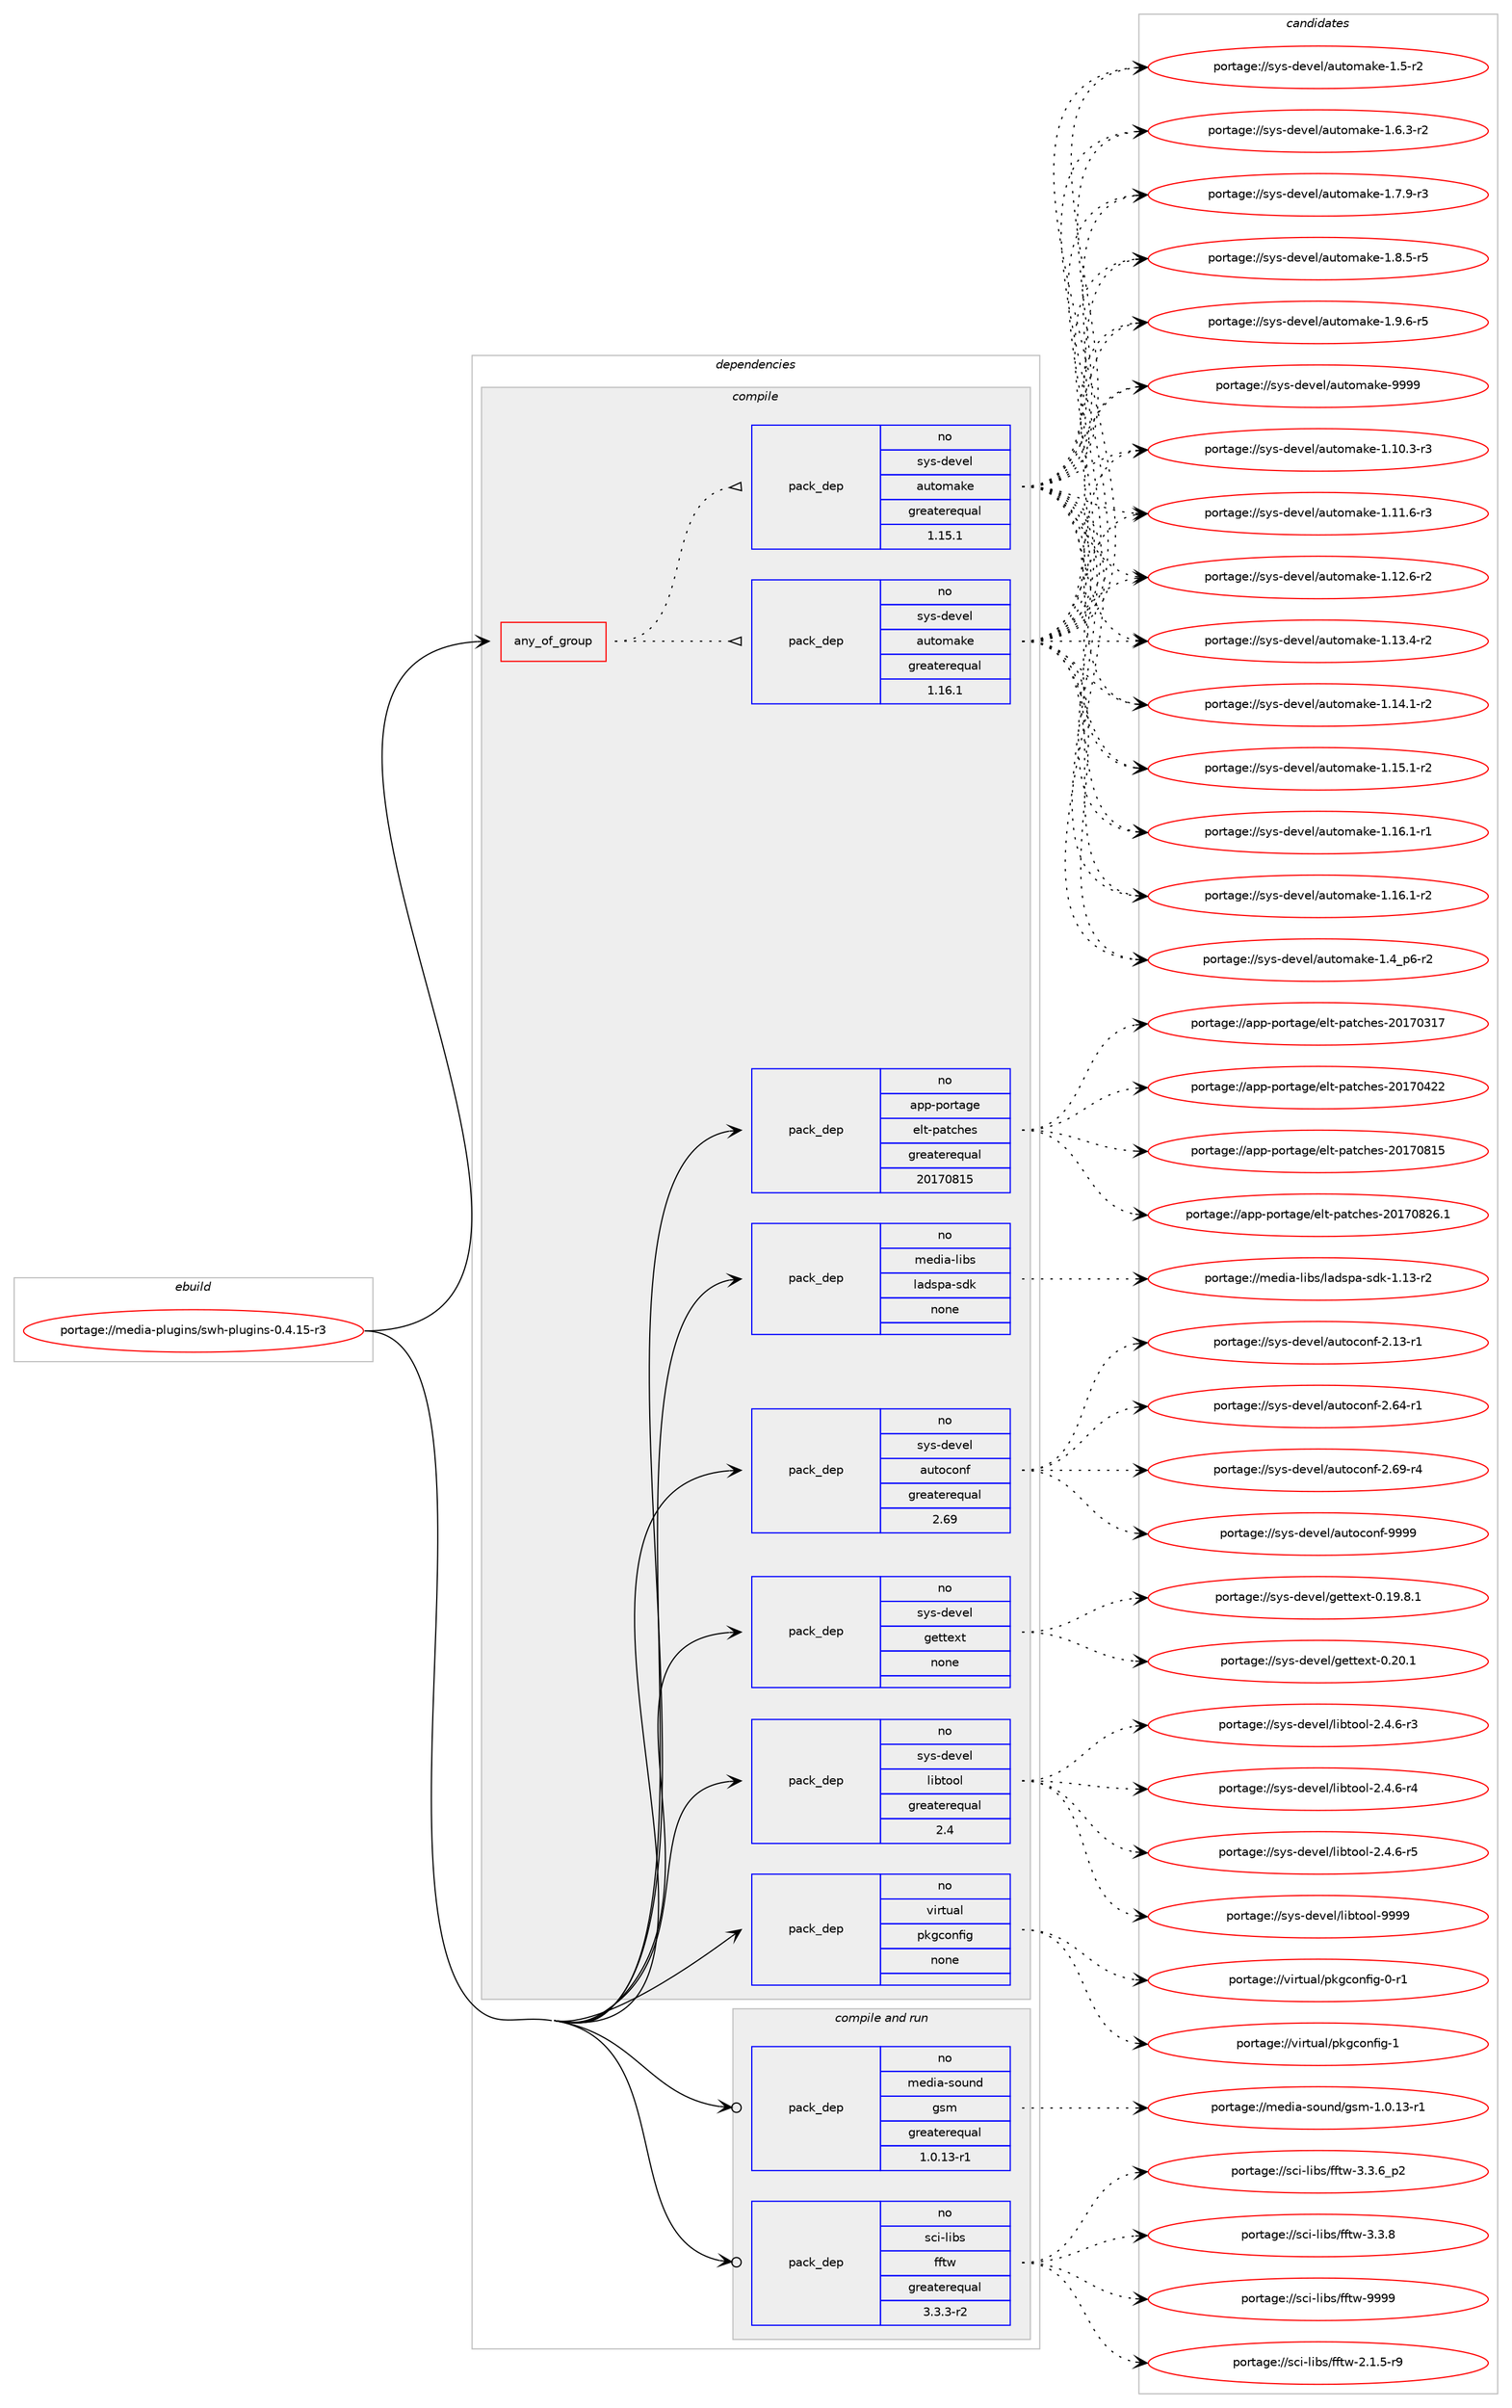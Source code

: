 digraph prolog {

# *************
# Graph options
# *************

newrank=true;
concentrate=true;
compound=true;
graph [rankdir=LR,fontname=Helvetica,fontsize=10,ranksep=1.5];#, ranksep=2.5, nodesep=0.2];
edge  [arrowhead=vee];
node  [fontname=Helvetica,fontsize=10];

# **********
# The ebuild
# **********

subgraph cluster_leftcol {
color=gray;
rank=same;
label=<<i>ebuild</i>>;
id [label="portage://media-plugins/swh-plugins-0.4.15-r3", color=red, width=4, href="../media-plugins/swh-plugins-0.4.15-r3.svg"];
}

# ****************
# The dependencies
# ****************

subgraph cluster_midcol {
color=gray;
label=<<i>dependencies</i>>;
subgraph cluster_compile {
fillcolor="#eeeeee";
style=filled;
label=<<i>compile</i>>;
subgraph any5238 {
dependency327790 [label=<<TABLE BORDER="0" CELLBORDER="1" CELLSPACING="0" CELLPADDING="4"><TR><TD CELLPADDING="10">any_of_group</TD></TR></TABLE>>, shape=none, color=red];subgraph pack240778 {
dependency327791 [label=<<TABLE BORDER="0" CELLBORDER="1" CELLSPACING="0" CELLPADDING="4" WIDTH="220"><TR><TD ROWSPAN="6" CELLPADDING="30">pack_dep</TD></TR><TR><TD WIDTH="110">no</TD></TR><TR><TD>sys-devel</TD></TR><TR><TD>automake</TD></TR><TR><TD>greaterequal</TD></TR><TR><TD>1.16.1</TD></TR></TABLE>>, shape=none, color=blue];
}
dependency327790:e -> dependency327791:w [weight=20,style="dotted",arrowhead="oinv"];
subgraph pack240779 {
dependency327792 [label=<<TABLE BORDER="0" CELLBORDER="1" CELLSPACING="0" CELLPADDING="4" WIDTH="220"><TR><TD ROWSPAN="6" CELLPADDING="30">pack_dep</TD></TR><TR><TD WIDTH="110">no</TD></TR><TR><TD>sys-devel</TD></TR><TR><TD>automake</TD></TR><TR><TD>greaterequal</TD></TR><TR><TD>1.15.1</TD></TR></TABLE>>, shape=none, color=blue];
}
dependency327790:e -> dependency327792:w [weight=20,style="dotted",arrowhead="oinv"];
}
id:e -> dependency327790:w [weight=20,style="solid",arrowhead="vee"];
subgraph pack240780 {
dependency327793 [label=<<TABLE BORDER="0" CELLBORDER="1" CELLSPACING="0" CELLPADDING="4" WIDTH="220"><TR><TD ROWSPAN="6" CELLPADDING="30">pack_dep</TD></TR><TR><TD WIDTH="110">no</TD></TR><TR><TD>app-portage</TD></TR><TR><TD>elt-patches</TD></TR><TR><TD>greaterequal</TD></TR><TR><TD>20170815</TD></TR></TABLE>>, shape=none, color=blue];
}
id:e -> dependency327793:w [weight=20,style="solid",arrowhead="vee"];
subgraph pack240781 {
dependency327794 [label=<<TABLE BORDER="0" CELLBORDER="1" CELLSPACING="0" CELLPADDING="4" WIDTH="220"><TR><TD ROWSPAN="6" CELLPADDING="30">pack_dep</TD></TR><TR><TD WIDTH="110">no</TD></TR><TR><TD>media-libs</TD></TR><TR><TD>ladspa-sdk</TD></TR><TR><TD>none</TD></TR><TR><TD></TD></TR></TABLE>>, shape=none, color=blue];
}
id:e -> dependency327794:w [weight=20,style="solid",arrowhead="vee"];
subgraph pack240782 {
dependency327795 [label=<<TABLE BORDER="0" CELLBORDER="1" CELLSPACING="0" CELLPADDING="4" WIDTH="220"><TR><TD ROWSPAN="6" CELLPADDING="30">pack_dep</TD></TR><TR><TD WIDTH="110">no</TD></TR><TR><TD>sys-devel</TD></TR><TR><TD>autoconf</TD></TR><TR><TD>greaterequal</TD></TR><TR><TD>2.69</TD></TR></TABLE>>, shape=none, color=blue];
}
id:e -> dependency327795:w [weight=20,style="solid",arrowhead="vee"];
subgraph pack240783 {
dependency327796 [label=<<TABLE BORDER="0" CELLBORDER="1" CELLSPACING="0" CELLPADDING="4" WIDTH="220"><TR><TD ROWSPAN="6" CELLPADDING="30">pack_dep</TD></TR><TR><TD WIDTH="110">no</TD></TR><TR><TD>sys-devel</TD></TR><TR><TD>gettext</TD></TR><TR><TD>none</TD></TR><TR><TD></TD></TR></TABLE>>, shape=none, color=blue];
}
id:e -> dependency327796:w [weight=20,style="solid",arrowhead="vee"];
subgraph pack240784 {
dependency327797 [label=<<TABLE BORDER="0" CELLBORDER="1" CELLSPACING="0" CELLPADDING="4" WIDTH="220"><TR><TD ROWSPAN="6" CELLPADDING="30">pack_dep</TD></TR><TR><TD WIDTH="110">no</TD></TR><TR><TD>sys-devel</TD></TR><TR><TD>libtool</TD></TR><TR><TD>greaterequal</TD></TR><TR><TD>2.4</TD></TR></TABLE>>, shape=none, color=blue];
}
id:e -> dependency327797:w [weight=20,style="solid",arrowhead="vee"];
subgraph pack240785 {
dependency327798 [label=<<TABLE BORDER="0" CELLBORDER="1" CELLSPACING="0" CELLPADDING="4" WIDTH="220"><TR><TD ROWSPAN="6" CELLPADDING="30">pack_dep</TD></TR><TR><TD WIDTH="110">no</TD></TR><TR><TD>virtual</TD></TR><TR><TD>pkgconfig</TD></TR><TR><TD>none</TD></TR><TR><TD></TD></TR></TABLE>>, shape=none, color=blue];
}
id:e -> dependency327798:w [weight=20,style="solid",arrowhead="vee"];
}
subgraph cluster_compileandrun {
fillcolor="#eeeeee";
style=filled;
label=<<i>compile and run</i>>;
subgraph pack240786 {
dependency327799 [label=<<TABLE BORDER="0" CELLBORDER="1" CELLSPACING="0" CELLPADDING="4" WIDTH="220"><TR><TD ROWSPAN="6" CELLPADDING="30">pack_dep</TD></TR><TR><TD WIDTH="110">no</TD></TR><TR><TD>media-sound</TD></TR><TR><TD>gsm</TD></TR><TR><TD>greaterequal</TD></TR><TR><TD>1.0.13-r1</TD></TR></TABLE>>, shape=none, color=blue];
}
id:e -> dependency327799:w [weight=20,style="solid",arrowhead="odotvee"];
subgraph pack240787 {
dependency327800 [label=<<TABLE BORDER="0" CELLBORDER="1" CELLSPACING="0" CELLPADDING="4" WIDTH="220"><TR><TD ROWSPAN="6" CELLPADDING="30">pack_dep</TD></TR><TR><TD WIDTH="110">no</TD></TR><TR><TD>sci-libs</TD></TR><TR><TD>fftw</TD></TR><TR><TD>greaterequal</TD></TR><TR><TD>3.3.3-r2</TD></TR></TABLE>>, shape=none, color=blue];
}
id:e -> dependency327800:w [weight=20,style="solid",arrowhead="odotvee"];
}
subgraph cluster_run {
fillcolor="#eeeeee";
style=filled;
label=<<i>run</i>>;
}
}

# **************
# The candidates
# **************

subgraph cluster_choices {
rank=same;
color=gray;
label=<<i>candidates</i>>;

subgraph choice240778 {
color=black;
nodesep=1;
choiceportage11512111545100101118101108479711711611110997107101454946494846514511451 [label="portage://sys-devel/automake-1.10.3-r3", color=red, width=4,href="../sys-devel/automake-1.10.3-r3.svg"];
choiceportage11512111545100101118101108479711711611110997107101454946494946544511451 [label="portage://sys-devel/automake-1.11.6-r3", color=red, width=4,href="../sys-devel/automake-1.11.6-r3.svg"];
choiceportage11512111545100101118101108479711711611110997107101454946495046544511450 [label="portage://sys-devel/automake-1.12.6-r2", color=red, width=4,href="../sys-devel/automake-1.12.6-r2.svg"];
choiceportage11512111545100101118101108479711711611110997107101454946495146524511450 [label="portage://sys-devel/automake-1.13.4-r2", color=red, width=4,href="../sys-devel/automake-1.13.4-r2.svg"];
choiceportage11512111545100101118101108479711711611110997107101454946495246494511450 [label="portage://sys-devel/automake-1.14.1-r2", color=red, width=4,href="../sys-devel/automake-1.14.1-r2.svg"];
choiceportage11512111545100101118101108479711711611110997107101454946495346494511450 [label="portage://sys-devel/automake-1.15.1-r2", color=red, width=4,href="../sys-devel/automake-1.15.1-r2.svg"];
choiceportage11512111545100101118101108479711711611110997107101454946495446494511449 [label="portage://sys-devel/automake-1.16.1-r1", color=red, width=4,href="../sys-devel/automake-1.16.1-r1.svg"];
choiceportage11512111545100101118101108479711711611110997107101454946495446494511450 [label="portage://sys-devel/automake-1.16.1-r2", color=red, width=4,href="../sys-devel/automake-1.16.1-r2.svg"];
choiceportage115121115451001011181011084797117116111109971071014549465295112544511450 [label="portage://sys-devel/automake-1.4_p6-r2", color=red, width=4,href="../sys-devel/automake-1.4_p6-r2.svg"];
choiceportage11512111545100101118101108479711711611110997107101454946534511450 [label="portage://sys-devel/automake-1.5-r2", color=red, width=4,href="../sys-devel/automake-1.5-r2.svg"];
choiceportage115121115451001011181011084797117116111109971071014549465446514511450 [label="portage://sys-devel/automake-1.6.3-r2", color=red, width=4,href="../sys-devel/automake-1.6.3-r2.svg"];
choiceportage115121115451001011181011084797117116111109971071014549465546574511451 [label="portage://sys-devel/automake-1.7.9-r3", color=red, width=4,href="../sys-devel/automake-1.7.9-r3.svg"];
choiceportage115121115451001011181011084797117116111109971071014549465646534511453 [label="portage://sys-devel/automake-1.8.5-r5", color=red, width=4,href="../sys-devel/automake-1.8.5-r5.svg"];
choiceportage115121115451001011181011084797117116111109971071014549465746544511453 [label="portage://sys-devel/automake-1.9.6-r5", color=red, width=4,href="../sys-devel/automake-1.9.6-r5.svg"];
choiceportage115121115451001011181011084797117116111109971071014557575757 [label="portage://sys-devel/automake-9999", color=red, width=4,href="../sys-devel/automake-9999.svg"];
dependency327791:e -> choiceportage11512111545100101118101108479711711611110997107101454946494846514511451:w [style=dotted,weight="100"];
dependency327791:e -> choiceportage11512111545100101118101108479711711611110997107101454946494946544511451:w [style=dotted,weight="100"];
dependency327791:e -> choiceportage11512111545100101118101108479711711611110997107101454946495046544511450:w [style=dotted,weight="100"];
dependency327791:e -> choiceportage11512111545100101118101108479711711611110997107101454946495146524511450:w [style=dotted,weight="100"];
dependency327791:e -> choiceportage11512111545100101118101108479711711611110997107101454946495246494511450:w [style=dotted,weight="100"];
dependency327791:e -> choiceportage11512111545100101118101108479711711611110997107101454946495346494511450:w [style=dotted,weight="100"];
dependency327791:e -> choiceportage11512111545100101118101108479711711611110997107101454946495446494511449:w [style=dotted,weight="100"];
dependency327791:e -> choiceportage11512111545100101118101108479711711611110997107101454946495446494511450:w [style=dotted,weight="100"];
dependency327791:e -> choiceportage115121115451001011181011084797117116111109971071014549465295112544511450:w [style=dotted,weight="100"];
dependency327791:e -> choiceportage11512111545100101118101108479711711611110997107101454946534511450:w [style=dotted,weight="100"];
dependency327791:e -> choiceportage115121115451001011181011084797117116111109971071014549465446514511450:w [style=dotted,weight="100"];
dependency327791:e -> choiceportage115121115451001011181011084797117116111109971071014549465546574511451:w [style=dotted,weight="100"];
dependency327791:e -> choiceportage115121115451001011181011084797117116111109971071014549465646534511453:w [style=dotted,weight="100"];
dependency327791:e -> choiceportage115121115451001011181011084797117116111109971071014549465746544511453:w [style=dotted,weight="100"];
dependency327791:e -> choiceportage115121115451001011181011084797117116111109971071014557575757:w [style=dotted,weight="100"];
}
subgraph choice240779 {
color=black;
nodesep=1;
choiceportage11512111545100101118101108479711711611110997107101454946494846514511451 [label="portage://sys-devel/automake-1.10.3-r3", color=red, width=4,href="../sys-devel/automake-1.10.3-r3.svg"];
choiceportage11512111545100101118101108479711711611110997107101454946494946544511451 [label="portage://sys-devel/automake-1.11.6-r3", color=red, width=4,href="../sys-devel/automake-1.11.6-r3.svg"];
choiceportage11512111545100101118101108479711711611110997107101454946495046544511450 [label="portage://sys-devel/automake-1.12.6-r2", color=red, width=4,href="../sys-devel/automake-1.12.6-r2.svg"];
choiceportage11512111545100101118101108479711711611110997107101454946495146524511450 [label="portage://sys-devel/automake-1.13.4-r2", color=red, width=4,href="../sys-devel/automake-1.13.4-r2.svg"];
choiceportage11512111545100101118101108479711711611110997107101454946495246494511450 [label="portage://sys-devel/automake-1.14.1-r2", color=red, width=4,href="../sys-devel/automake-1.14.1-r2.svg"];
choiceportage11512111545100101118101108479711711611110997107101454946495346494511450 [label="portage://sys-devel/automake-1.15.1-r2", color=red, width=4,href="../sys-devel/automake-1.15.1-r2.svg"];
choiceportage11512111545100101118101108479711711611110997107101454946495446494511449 [label="portage://sys-devel/automake-1.16.1-r1", color=red, width=4,href="../sys-devel/automake-1.16.1-r1.svg"];
choiceportage11512111545100101118101108479711711611110997107101454946495446494511450 [label="portage://sys-devel/automake-1.16.1-r2", color=red, width=4,href="../sys-devel/automake-1.16.1-r2.svg"];
choiceportage115121115451001011181011084797117116111109971071014549465295112544511450 [label="portage://sys-devel/automake-1.4_p6-r2", color=red, width=4,href="../sys-devel/automake-1.4_p6-r2.svg"];
choiceportage11512111545100101118101108479711711611110997107101454946534511450 [label="portage://sys-devel/automake-1.5-r2", color=red, width=4,href="../sys-devel/automake-1.5-r2.svg"];
choiceportage115121115451001011181011084797117116111109971071014549465446514511450 [label="portage://sys-devel/automake-1.6.3-r2", color=red, width=4,href="../sys-devel/automake-1.6.3-r2.svg"];
choiceportage115121115451001011181011084797117116111109971071014549465546574511451 [label="portage://sys-devel/automake-1.7.9-r3", color=red, width=4,href="../sys-devel/automake-1.7.9-r3.svg"];
choiceportage115121115451001011181011084797117116111109971071014549465646534511453 [label="portage://sys-devel/automake-1.8.5-r5", color=red, width=4,href="../sys-devel/automake-1.8.5-r5.svg"];
choiceportage115121115451001011181011084797117116111109971071014549465746544511453 [label="portage://sys-devel/automake-1.9.6-r5", color=red, width=4,href="../sys-devel/automake-1.9.6-r5.svg"];
choiceportage115121115451001011181011084797117116111109971071014557575757 [label="portage://sys-devel/automake-9999", color=red, width=4,href="../sys-devel/automake-9999.svg"];
dependency327792:e -> choiceportage11512111545100101118101108479711711611110997107101454946494846514511451:w [style=dotted,weight="100"];
dependency327792:e -> choiceportage11512111545100101118101108479711711611110997107101454946494946544511451:w [style=dotted,weight="100"];
dependency327792:e -> choiceportage11512111545100101118101108479711711611110997107101454946495046544511450:w [style=dotted,weight="100"];
dependency327792:e -> choiceportage11512111545100101118101108479711711611110997107101454946495146524511450:w [style=dotted,weight="100"];
dependency327792:e -> choiceportage11512111545100101118101108479711711611110997107101454946495246494511450:w [style=dotted,weight="100"];
dependency327792:e -> choiceportage11512111545100101118101108479711711611110997107101454946495346494511450:w [style=dotted,weight="100"];
dependency327792:e -> choiceportage11512111545100101118101108479711711611110997107101454946495446494511449:w [style=dotted,weight="100"];
dependency327792:e -> choiceportage11512111545100101118101108479711711611110997107101454946495446494511450:w [style=dotted,weight="100"];
dependency327792:e -> choiceportage115121115451001011181011084797117116111109971071014549465295112544511450:w [style=dotted,weight="100"];
dependency327792:e -> choiceportage11512111545100101118101108479711711611110997107101454946534511450:w [style=dotted,weight="100"];
dependency327792:e -> choiceportage115121115451001011181011084797117116111109971071014549465446514511450:w [style=dotted,weight="100"];
dependency327792:e -> choiceportage115121115451001011181011084797117116111109971071014549465546574511451:w [style=dotted,weight="100"];
dependency327792:e -> choiceportage115121115451001011181011084797117116111109971071014549465646534511453:w [style=dotted,weight="100"];
dependency327792:e -> choiceportage115121115451001011181011084797117116111109971071014549465746544511453:w [style=dotted,weight="100"];
dependency327792:e -> choiceportage115121115451001011181011084797117116111109971071014557575757:w [style=dotted,weight="100"];
}
subgraph choice240780 {
color=black;
nodesep=1;
choiceportage97112112451121111141169710310147101108116451129711699104101115455048495548514955 [label="portage://app-portage/elt-patches-20170317", color=red, width=4,href="../app-portage/elt-patches-20170317.svg"];
choiceportage97112112451121111141169710310147101108116451129711699104101115455048495548525050 [label="portage://app-portage/elt-patches-20170422", color=red, width=4,href="../app-portage/elt-patches-20170422.svg"];
choiceportage97112112451121111141169710310147101108116451129711699104101115455048495548564953 [label="portage://app-portage/elt-patches-20170815", color=red, width=4,href="../app-portage/elt-patches-20170815.svg"];
choiceportage971121124511211111411697103101471011081164511297116991041011154550484955485650544649 [label="portage://app-portage/elt-patches-20170826.1", color=red, width=4,href="../app-portage/elt-patches-20170826.1.svg"];
dependency327793:e -> choiceportage97112112451121111141169710310147101108116451129711699104101115455048495548514955:w [style=dotted,weight="100"];
dependency327793:e -> choiceportage97112112451121111141169710310147101108116451129711699104101115455048495548525050:w [style=dotted,weight="100"];
dependency327793:e -> choiceportage97112112451121111141169710310147101108116451129711699104101115455048495548564953:w [style=dotted,weight="100"];
dependency327793:e -> choiceportage971121124511211111411697103101471011081164511297116991041011154550484955485650544649:w [style=dotted,weight="100"];
}
subgraph choice240781 {
color=black;
nodesep=1;
choiceportage1091011001059745108105981154710897100115112974511510010745494649514511450 [label="portage://media-libs/ladspa-sdk-1.13-r2", color=red, width=4,href="../media-libs/ladspa-sdk-1.13-r2.svg"];
dependency327794:e -> choiceportage1091011001059745108105981154710897100115112974511510010745494649514511450:w [style=dotted,weight="100"];
}
subgraph choice240782 {
color=black;
nodesep=1;
choiceportage1151211154510010111810110847971171161119911111010245504649514511449 [label="portage://sys-devel/autoconf-2.13-r1", color=red, width=4,href="../sys-devel/autoconf-2.13-r1.svg"];
choiceportage1151211154510010111810110847971171161119911111010245504654524511449 [label="portage://sys-devel/autoconf-2.64-r1", color=red, width=4,href="../sys-devel/autoconf-2.64-r1.svg"];
choiceportage1151211154510010111810110847971171161119911111010245504654574511452 [label="portage://sys-devel/autoconf-2.69-r4", color=red, width=4,href="../sys-devel/autoconf-2.69-r4.svg"];
choiceportage115121115451001011181011084797117116111991111101024557575757 [label="portage://sys-devel/autoconf-9999", color=red, width=4,href="../sys-devel/autoconf-9999.svg"];
dependency327795:e -> choiceportage1151211154510010111810110847971171161119911111010245504649514511449:w [style=dotted,weight="100"];
dependency327795:e -> choiceportage1151211154510010111810110847971171161119911111010245504654524511449:w [style=dotted,weight="100"];
dependency327795:e -> choiceportage1151211154510010111810110847971171161119911111010245504654574511452:w [style=dotted,weight="100"];
dependency327795:e -> choiceportage115121115451001011181011084797117116111991111101024557575757:w [style=dotted,weight="100"];
}
subgraph choice240783 {
color=black;
nodesep=1;
choiceportage1151211154510010111810110847103101116116101120116454846495746564649 [label="portage://sys-devel/gettext-0.19.8.1", color=red, width=4,href="../sys-devel/gettext-0.19.8.1.svg"];
choiceportage115121115451001011181011084710310111611610112011645484650484649 [label="portage://sys-devel/gettext-0.20.1", color=red, width=4,href="../sys-devel/gettext-0.20.1.svg"];
dependency327796:e -> choiceportage1151211154510010111810110847103101116116101120116454846495746564649:w [style=dotted,weight="100"];
dependency327796:e -> choiceportage115121115451001011181011084710310111611610112011645484650484649:w [style=dotted,weight="100"];
}
subgraph choice240784 {
color=black;
nodesep=1;
choiceportage1151211154510010111810110847108105981161111111084550465246544511451 [label="portage://sys-devel/libtool-2.4.6-r3", color=red, width=4,href="../sys-devel/libtool-2.4.6-r3.svg"];
choiceportage1151211154510010111810110847108105981161111111084550465246544511452 [label="portage://sys-devel/libtool-2.4.6-r4", color=red, width=4,href="../sys-devel/libtool-2.4.6-r4.svg"];
choiceportage1151211154510010111810110847108105981161111111084550465246544511453 [label="portage://sys-devel/libtool-2.4.6-r5", color=red, width=4,href="../sys-devel/libtool-2.4.6-r5.svg"];
choiceportage1151211154510010111810110847108105981161111111084557575757 [label="portage://sys-devel/libtool-9999", color=red, width=4,href="../sys-devel/libtool-9999.svg"];
dependency327797:e -> choiceportage1151211154510010111810110847108105981161111111084550465246544511451:w [style=dotted,weight="100"];
dependency327797:e -> choiceportage1151211154510010111810110847108105981161111111084550465246544511452:w [style=dotted,weight="100"];
dependency327797:e -> choiceportage1151211154510010111810110847108105981161111111084550465246544511453:w [style=dotted,weight="100"];
dependency327797:e -> choiceportage1151211154510010111810110847108105981161111111084557575757:w [style=dotted,weight="100"];
}
subgraph choice240785 {
color=black;
nodesep=1;
choiceportage11810511411611797108471121071039911111010210510345484511449 [label="portage://virtual/pkgconfig-0-r1", color=red, width=4,href="../virtual/pkgconfig-0-r1.svg"];
choiceportage1181051141161179710847112107103991111101021051034549 [label="portage://virtual/pkgconfig-1", color=red, width=4,href="../virtual/pkgconfig-1.svg"];
dependency327798:e -> choiceportage11810511411611797108471121071039911111010210510345484511449:w [style=dotted,weight="100"];
dependency327798:e -> choiceportage1181051141161179710847112107103991111101021051034549:w [style=dotted,weight="100"];
}
subgraph choice240786 {
color=black;
nodesep=1;
choiceportage109101100105974511511111711010047103115109454946484649514511449 [label="portage://media-sound/gsm-1.0.13-r1", color=red, width=4,href="../media-sound/gsm-1.0.13-r1.svg"];
dependency327799:e -> choiceportage109101100105974511511111711010047103115109454946484649514511449:w [style=dotted,weight="100"];
}
subgraph choice240787 {
color=black;
nodesep=1;
choiceportage115991054510810598115471021021161194550464946534511457 [label="portage://sci-libs/fftw-2.1.5-r9", color=red, width=4,href="../sci-libs/fftw-2.1.5-r9.svg"];
choiceportage115991054510810598115471021021161194551465146549511250 [label="portage://sci-libs/fftw-3.3.6_p2", color=red, width=4,href="../sci-libs/fftw-3.3.6_p2.svg"];
choiceportage11599105451081059811547102102116119455146514656 [label="portage://sci-libs/fftw-3.3.8", color=red, width=4,href="../sci-libs/fftw-3.3.8.svg"];
choiceportage115991054510810598115471021021161194557575757 [label="portage://sci-libs/fftw-9999", color=red, width=4,href="../sci-libs/fftw-9999.svg"];
dependency327800:e -> choiceportage115991054510810598115471021021161194550464946534511457:w [style=dotted,weight="100"];
dependency327800:e -> choiceportage115991054510810598115471021021161194551465146549511250:w [style=dotted,weight="100"];
dependency327800:e -> choiceportage11599105451081059811547102102116119455146514656:w [style=dotted,weight="100"];
dependency327800:e -> choiceportage115991054510810598115471021021161194557575757:w [style=dotted,weight="100"];
}
}

}
